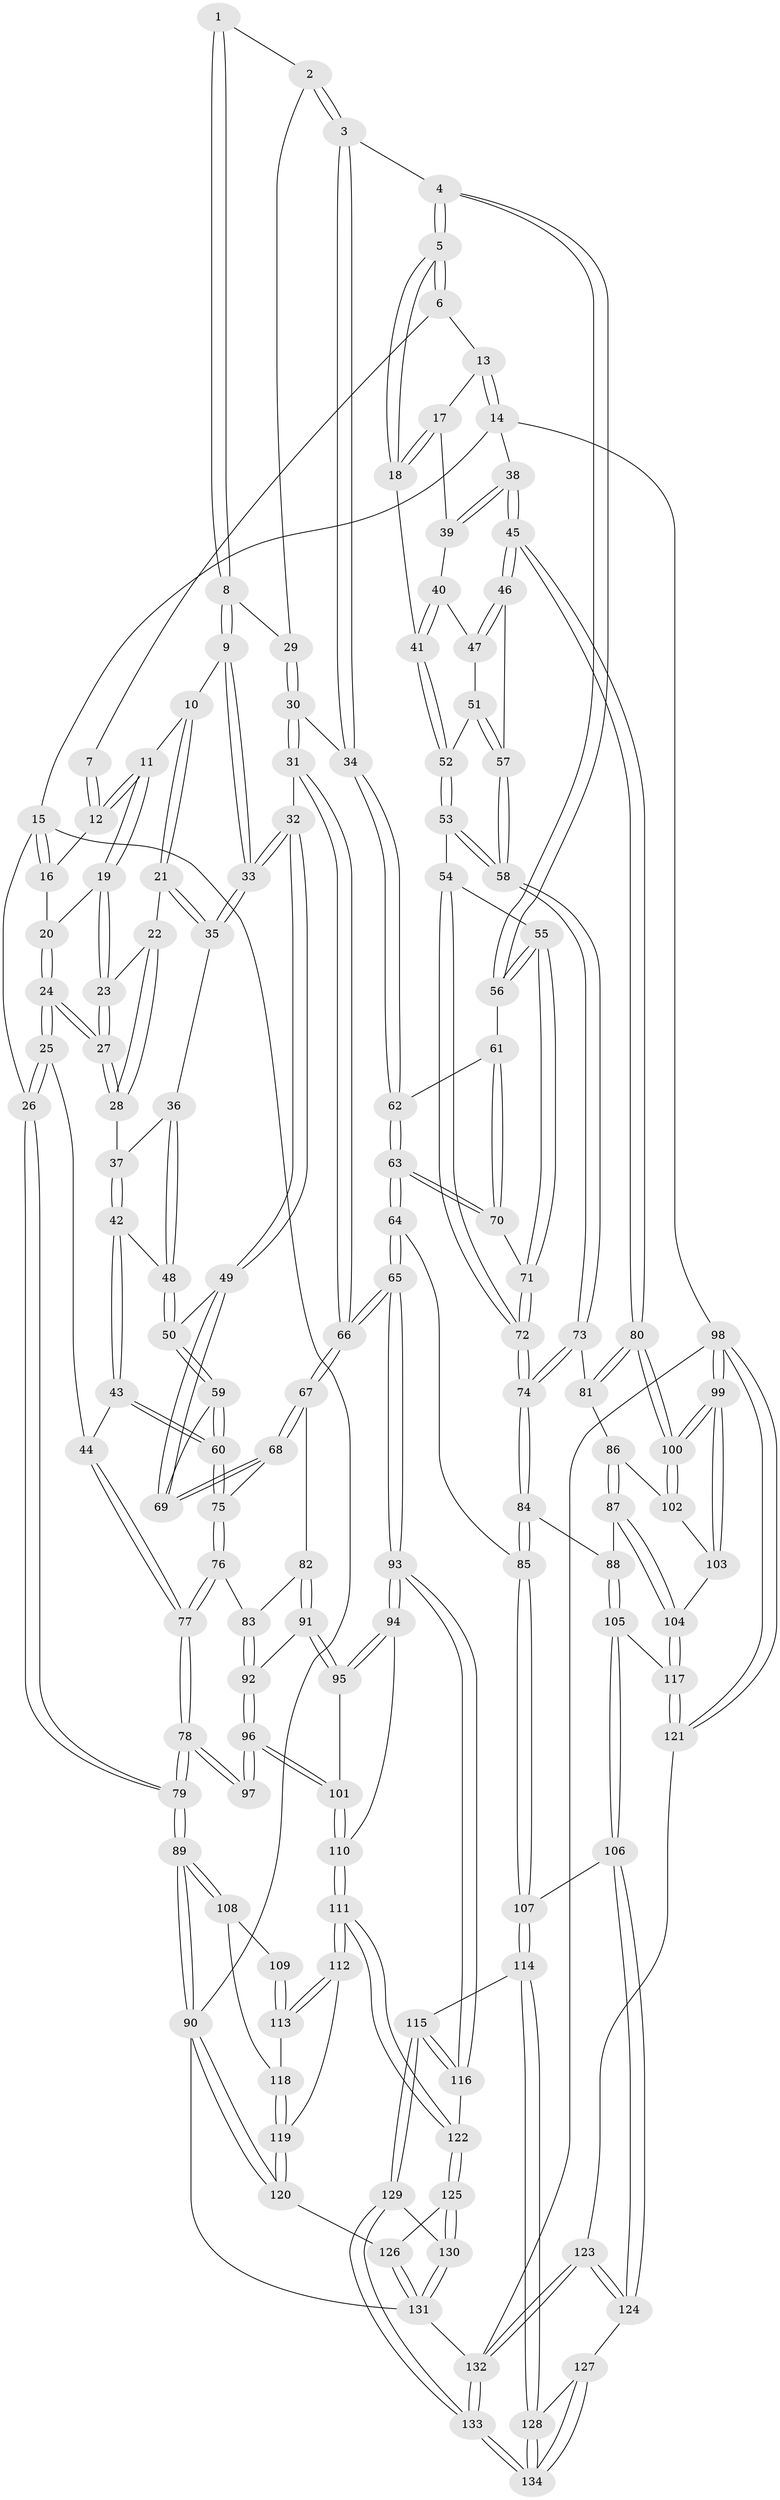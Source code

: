// coarse degree distribution, {3: 0.16883116883116883, 4: 0.44155844155844154, 5: 0.23376623376623376, 6: 0.12987012987012986, 7: 0.012987012987012988, 2: 0.012987012987012988}
// Generated by graph-tools (version 1.1) at 2025/52/02/27/25 19:52:37]
// undirected, 134 vertices, 331 edges
graph export_dot {
graph [start="1"]
  node [color=gray90,style=filled];
  1 [pos="+0.47787565881464117+0"];
  2 [pos="+0.513572212938432+0.12162572894716316"];
  3 [pos="+0.6748965868035699+0.16159100163258885"];
  4 [pos="+0.6766160952084442+0.1611286624898285"];
  5 [pos="+0.6913559455915912+0.1367024211193126"];
  6 [pos="+0.6296444699468513+0"];
  7 [pos="+0.4586159329037779+0"];
  8 [pos="+0.46898161094638224+0.1303415647943034"];
  9 [pos="+0.4352733615115858+0.12833153263646804"];
  10 [pos="+0.3818012877045601+0.05332669977915343"];
  11 [pos="+0.3670203330512672+0"];
  12 [pos="+0.3821886709743669+0"];
  13 [pos="+0.9281786131097823+0"];
  14 [pos="+1+0"];
  15 [pos="+0+0"];
  16 [pos="+0.030091855298419627+0"];
  17 [pos="+0.8334144806042418+0.11503606279280025"];
  18 [pos="+0.7882177310819799+0.1302715736125301"];
  19 [pos="+0.24676803727338834+0.09668539562964447"];
  20 [pos="+0.1730704012174089+0.07695269107925498"];
  21 [pos="+0.30857800957317794+0.1503651046871766"];
  22 [pos="+0.26752506768727063+0.1293978409991345"];
  23 [pos="+0.25811799831575083+0.12003647088565618"];
  24 [pos="+0.11589912926031674+0.18443804285104115"];
  25 [pos="+0.018681254070072744+0.2481023300261296"];
  26 [pos="+0+0.23090345874217716"];
  27 [pos="+0.16294042665725816+0.18398354578510334"];
  28 [pos="+0.22141523786349254+0.19938568336809667"];
  29 [pos="+0.47700607987433014+0.13127238453204096"];
  30 [pos="+0.49177363020567244+0.275990597203018"];
  31 [pos="+0.43407470210380444+0.28479882123312006"];
  32 [pos="+0.4309462987526296+0.2836782011688968"];
  33 [pos="+0.39393796287908744+0.2062448854920223"];
  34 [pos="+0.5173550321063973+0.2781683904875065"];
  35 [pos="+0.3197564616336193+0.18335066823898"];
  36 [pos="+0.3071198656591149+0.19941926589496956"];
  37 [pos="+0.23259498893278466+0.20907459500501913"];
  38 [pos="+1+0"];
  39 [pos="+0.9623549292522449+0.1190812980620023"];
  40 [pos="+0.9508579912754258+0.16279188375064726"];
  41 [pos="+0.8707485367039925+0.2445214133367485"];
  42 [pos="+0.23516344076079004+0.2685642848308305"];
  43 [pos="+0.1741267553422254+0.3087124571051908"];
  44 [pos="+0.07271699738875012+0.2833607995726013"];
  45 [pos="+1+0.37400042991678695"];
  46 [pos="+1+0.3164971973280368"];
  47 [pos="+0.9509248481147788+0.2277196000290572"];
  48 [pos="+0.29237981474458813+0.27115087427137463"];
  49 [pos="+0.35394314167821617+0.3169946753082709"];
  50 [pos="+0.31666842047406446+0.3039282429778189"];
  51 [pos="+0.9372096985291141+0.25812181395923556"];
  52 [pos="+0.8715937213514398+0.25604610088062774"];
  53 [pos="+0.8328316547252592+0.33338922127768217"];
  54 [pos="+0.7792628699012265+0.3187153555491914"];
  55 [pos="+0.7504547241090772+0.3078694133396734"];
  56 [pos="+0.7076484712330862+0.2520137970430563"];
  57 [pos="+0.9439325674308605+0.28435715944466305"];
  58 [pos="+0.8790765292206856+0.37698328898025646"];
  59 [pos="+0.23482051177798466+0.3677003017143806"];
  60 [pos="+0.23102754779437895+0.369340250304877"];
  61 [pos="+0.6202623815485763+0.36003832392841306"];
  62 [pos="+0.5263301520418456+0.2986346710095345"];
  63 [pos="+0.5449346360133199+0.5221960647820907"];
  64 [pos="+0.544297095937777+0.5235615310864822"];
  65 [pos="+0.5312763220958545+0.5285636375038306"];
  66 [pos="+0.45060581043333353+0.4890682845243888"];
  67 [pos="+0.400060854788418+0.48554205199749007"];
  68 [pos="+0.3536077652383811+0.4457009679671677"];
  69 [pos="+0.3434793417417514+0.3847275048718673"];
  70 [pos="+0.6144952919915043+0.4405717942029955"];
  71 [pos="+0.707435783229737+0.4084488010557028"];
  72 [pos="+0.7715880858693139+0.4863328968985254"];
  73 [pos="+0.9000971313703144+0.41570481544761717"];
  74 [pos="+0.7985458691826316+0.5280430571867981"];
  75 [pos="+0.22967733797831852+0.4432799584370912"];
  76 [pos="+0.17810958233292237+0.5034936159759971"];
  77 [pos="+0.1661925400137153+0.5085535097796218"];
  78 [pos="+0.15892635144722547+0.5162070642445616"];
  79 [pos="+0+0.4913472125241868"];
  80 [pos="+1+0.4110970832408194"];
  81 [pos="+0.9951451102550829+0.435608444514907"];
  82 [pos="+0.36120221186407936+0.5206764086195017"];
  83 [pos="+0.2483315764711569+0.532768737232434"];
  84 [pos="+0.7967490834252526+0.5340867727240474"];
  85 [pos="+0.6543751279700529+0.5721301660809169"];
  86 [pos="+0.9329440147906499+0.5910941991943144"];
  87 [pos="+0.8825134864110328+0.6088826285676091"];
  88 [pos="+0.8032667221637378+0.5441565745738302"];
  89 [pos="+0+0.5592269986418132"];
  90 [pos="+0+0.8714723189895548"];
  91 [pos="+0.3291645187384534+0.598456802243045"];
  92 [pos="+0.2941359954138911+0.6038196283171078"];
  93 [pos="+0.461761526955083+0.7191928438588048"];
  94 [pos="+0.42793630533473676+0.7053423409783494"];
  95 [pos="+0.3968832738378152+0.6867474457243204"];
  96 [pos="+0.2317923040671034+0.6692799807768662"];
  97 [pos="+0.16073053060691564+0.5829330134475565"];
  98 [pos="+1+0.8182427305149216"];
  99 [pos="+1+0.8140659188671976"];
  100 [pos="+1+0.5825131514174077"];
  101 [pos="+0.23266569865346556+0.6741336607627613"];
  102 [pos="+0.9585285346800204+0.5997393416344475"];
  103 [pos="+0.9910516671680155+0.6887257289217117"];
  104 [pos="+0.8869617285919899+0.6896301921512241"];
  105 [pos="+0.754907752884408+0.7549778303603313"];
  106 [pos="+0.7450103975309513+0.762679179577285"];
  107 [pos="+0.7058663271165839+0.7773999079102394"];
  108 [pos="+0+0.6481381957791893"];
  109 [pos="+0.15964849314610163+0.5840075793010254"];
  110 [pos="+0.21118333595204122+0.7560597163327989"];
  111 [pos="+0.20019284302026585+0.779606251990645"];
  112 [pos="+0.17930257044327064+0.7720060171617592"];
  113 [pos="+0.09712917900923919+0.691667097418575"];
  114 [pos="+0.663781831799415+0.8292167067929256"];
  115 [pos="+0.4905414823690506+0.7968854469048363"];
  116 [pos="+0.47621920377877064+0.7756507089858471"];
  117 [pos="+0.8766998221644097+0.7100545881515298"];
  118 [pos="+0.04744007750703685+0.688808598562874"];
  119 [pos="+0.04047128429468225+0.792794384268182"];
  120 [pos="+0+0.8524125080264344"];
  121 [pos="+0.9777762880882839+0.8625948992142843"];
  122 [pos="+0.2163398947912848+0.8260763922534606"];
  123 [pos="+0.9541518524677642+0.8773095627602786"];
  124 [pos="+0.9252244977232136+0.872113842236282"];
  125 [pos="+0.20807051684039593+0.8894777359733899"];
  126 [pos="+0.05007650375175882+0.8917551525722275"];
  127 [pos="+0.9231349919898009+0.872506894656357"];
  128 [pos="+0.680022481307761+0.8741180272700183"];
  129 [pos="+0.33130291149047414+1"];
  130 [pos="+0.32323375268072646+1"];
  131 [pos="+0.09851332821691347+1"];
  132 [pos="+0.7787795259506253+1"];
  133 [pos="+0.722297417357301+1"];
  134 [pos="+0.6992799970129262+0.9625229926708488"];
  1 -- 2;
  1 -- 8;
  1 -- 8;
  2 -- 3;
  2 -- 3;
  2 -- 29;
  3 -- 4;
  3 -- 34;
  3 -- 34;
  4 -- 5;
  4 -- 5;
  4 -- 56;
  4 -- 56;
  5 -- 6;
  5 -- 6;
  5 -- 18;
  5 -- 18;
  6 -- 7;
  6 -- 13;
  7 -- 12;
  7 -- 12;
  8 -- 9;
  8 -- 9;
  8 -- 29;
  9 -- 10;
  9 -- 33;
  9 -- 33;
  10 -- 11;
  10 -- 21;
  10 -- 21;
  11 -- 12;
  11 -- 12;
  11 -- 19;
  11 -- 19;
  12 -- 16;
  13 -- 14;
  13 -- 14;
  13 -- 17;
  14 -- 15;
  14 -- 38;
  14 -- 98;
  15 -- 16;
  15 -- 16;
  15 -- 26;
  15 -- 90;
  16 -- 20;
  17 -- 18;
  17 -- 18;
  17 -- 39;
  18 -- 41;
  19 -- 20;
  19 -- 23;
  19 -- 23;
  20 -- 24;
  20 -- 24;
  21 -- 22;
  21 -- 35;
  21 -- 35;
  22 -- 23;
  22 -- 28;
  22 -- 28;
  23 -- 27;
  23 -- 27;
  24 -- 25;
  24 -- 25;
  24 -- 27;
  24 -- 27;
  25 -- 26;
  25 -- 26;
  25 -- 44;
  26 -- 79;
  26 -- 79;
  27 -- 28;
  27 -- 28;
  28 -- 37;
  29 -- 30;
  29 -- 30;
  30 -- 31;
  30 -- 31;
  30 -- 34;
  31 -- 32;
  31 -- 66;
  31 -- 66;
  32 -- 33;
  32 -- 33;
  32 -- 49;
  32 -- 49;
  33 -- 35;
  33 -- 35;
  34 -- 62;
  34 -- 62;
  35 -- 36;
  36 -- 37;
  36 -- 48;
  36 -- 48;
  37 -- 42;
  37 -- 42;
  38 -- 39;
  38 -- 39;
  38 -- 45;
  38 -- 45;
  39 -- 40;
  40 -- 41;
  40 -- 41;
  40 -- 47;
  41 -- 52;
  41 -- 52;
  42 -- 43;
  42 -- 43;
  42 -- 48;
  43 -- 44;
  43 -- 60;
  43 -- 60;
  44 -- 77;
  44 -- 77;
  45 -- 46;
  45 -- 46;
  45 -- 80;
  45 -- 80;
  46 -- 47;
  46 -- 47;
  46 -- 57;
  47 -- 51;
  48 -- 50;
  48 -- 50;
  49 -- 50;
  49 -- 69;
  49 -- 69;
  50 -- 59;
  50 -- 59;
  51 -- 52;
  51 -- 57;
  51 -- 57;
  52 -- 53;
  52 -- 53;
  53 -- 54;
  53 -- 58;
  53 -- 58;
  54 -- 55;
  54 -- 72;
  54 -- 72;
  55 -- 56;
  55 -- 56;
  55 -- 71;
  55 -- 71;
  56 -- 61;
  57 -- 58;
  57 -- 58;
  58 -- 73;
  58 -- 73;
  59 -- 60;
  59 -- 60;
  59 -- 69;
  60 -- 75;
  60 -- 75;
  61 -- 62;
  61 -- 70;
  61 -- 70;
  62 -- 63;
  62 -- 63;
  63 -- 64;
  63 -- 64;
  63 -- 70;
  63 -- 70;
  64 -- 65;
  64 -- 65;
  64 -- 85;
  65 -- 66;
  65 -- 66;
  65 -- 93;
  65 -- 93;
  66 -- 67;
  66 -- 67;
  67 -- 68;
  67 -- 68;
  67 -- 82;
  68 -- 69;
  68 -- 69;
  68 -- 75;
  70 -- 71;
  71 -- 72;
  71 -- 72;
  72 -- 74;
  72 -- 74;
  73 -- 74;
  73 -- 74;
  73 -- 81;
  74 -- 84;
  74 -- 84;
  75 -- 76;
  75 -- 76;
  76 -- 77;
  76 -- 77;
  76 -- 83;
  77 -- 78;
  77 -- 78;
  78 -- 79;
  78 -- 79;
  78 -- 97;
  78 -- 97;
  79 -- 89;
  79 -- 89;
  80 -- 81;
  80 -- 81;
  80 -- 100;
  80 -- 100;
  81 -- 86;
  82 -- 83;
  82 -- 91;
  82 -- 91;
  83 -- 92;
  83 -- 92;
  84 -- 85;
  84 -- 85;
  84 -- 88;
  85 -- 107;
  85 -- 107;
  86 -- 87;
  86 -- 87;
  86 -- 102;
  87 -- 88;
  87 -- 104;
  87 -- 104;
  88 -- 105;
  88 -- 105;
  89 -- 90;
  89 -- 90;
  89 -- 108;
  89 -- 108;
  90 -- 120;
  90 -- 120;
  90 -- 131;
  91 -- 92;
  91 -- 95;
  91 -- 95;
  92 -- 96;
  92 -- 96;
  93 -- 94;
  93 -- 94;
  93 -- 116;
  93 -- 116;
  94 -- 95;
  94 -- 95;
  94 -- 110;
  95 -- 101;
  96 -- 97;
  96 -- 97;
  96 -- 101;
  96 -- 101;
  98 -- 99;
  98 -- 99;
  98 -- 121;
  98 -- 121;
  98 -- 132;
  99 -- 100;
  99 -- 100;
  99 -- 103;
  99 -- 103;
  100 -- 102;
  100 -- 102;
  101 -- 110;
  101 -- 110;
  102 -- 103;
  103 -- 104;
  104 -- 117;
  104 -- 117;
  105 -- 106;
  105 -- 106;
  105 -- 117;
  106 -- 107;
  106 -- 124;
  106 -- 124;
  107 -- 114;
  107 -- 114;
  108 -- 109;
  108 -- 118;
  109 -- 113;
  109 -- 113;
  110 -- 111;
  110 -- 111;
  111 -- 112;
  111 -- 112;
  111 -- 122;
  111 -- 122;
  112 -- 113;
  112 -- 113;
  112 -- 119;
  113 -- 118;
  114 -- 115;
  114 -- 128;
  114 -- 128;
  115 -- 116;
  115 -- 116;
  115 -- 129;
  115 -- 129;
  116 -- 122;
  117 -- 121;
  117 -- 121;
  118 -- 119;
  118 -- 119;
  119 -- 120;
  119 -- 120;
  120 -- 126;
  121 -- 123;
  122 -- 125;
  122 -- 125;
  123 -- 124;
  123 -- 124;
  123 -- 132;
  123 -- 132;
  124 -- 127;
  125 -- 126;
  125 -- 130;
  125 -- 130;
  126 -- 131;
  126 -- 131;
  127 -- 128;
  127 -- 134;
  127 -- 134;
  128 -- 134;
  128 -- 134;
  129 -- 130;
  129 -- 133;
  129 -- 133;
  130 -- 131;
  130 -- 131;
  131 -- 132;
  132 -- 133;
  132 -- 133;
  133 -- 134;
  133 -- 134;
}
